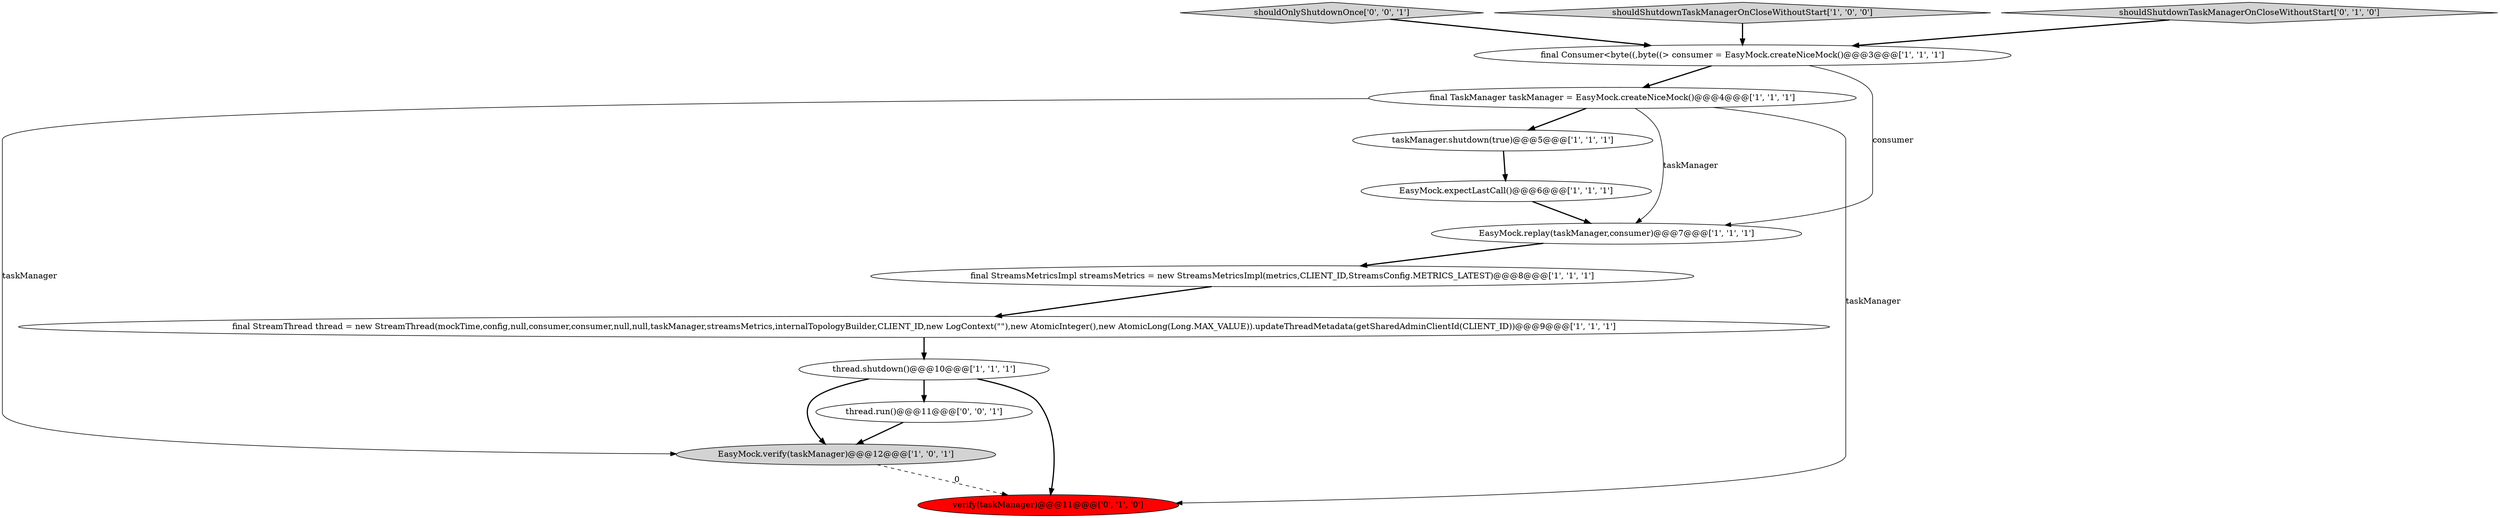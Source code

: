 digraph {
9 [style = filled, label = "final StreamThread thread = new StreamThread(mockTime,config,null,consumer,consumer,null,null,taskManager,streamsMetrics,internalTopologyBuilder,CLIENT_ID,new LogContext(\"\"),new AtomicInteger(),new AtomicLong(Long.MAX_VALUE)).updateThreadMetadata(getSharedAdminClientId(CLIENT_ID))@@@9@@@['1', '1', '1']", fillcolor = white, shape = ellipse image = "AAA0AAABBB1BBB"];
4 [style = filled, label = "EasyMock.verify(taskManager)@@@12@@@['1', '0', '1']", fillcolor = lightgray, shape = ellipse image = "AAA0AAABBB1BBB"];
1 [style = filled, label = "thread.shutdown()@@@10@@@['1', '1', '1']", fillcolor = white, shape = ellipse image = "AAA0AAABBB1BBB"];
12 [style = filled, label = "shouldOnlyShutdownOnce['0', '0', '1']", fillcolor = lightgray, shape = diamond image = "AAA0AAABBB3BBB"];
2 [style = filled, label = "shouldShutdownTaskManagerOnCloseWithoutStart['1', '0', '0']", fillcolor = lightgray, shape = diamond image = "AAA0AAABBB1BBB"];
10 [style = filled, label = "verify(taskManager)@@@11@@@['0', '1', '0']", fillcolor = red, shape = ellipse image = "AAA1AAABBB2BBB"];
7 [style = filled, label = "EasyMock.expectLastCall()@@@6@@@['1', '1', '1']", fillcolor = white, shape = ellipse image = "AAA0AAABBB1BBB"];
11 [style = filled, label = "shouldShutdownTaskManagerOnCloseWithoutStart['0', '1', '0']", fillcolor = lightgray, shape = diamond image = "AAA0AAABBB2BBB"];
13 [style = filled, label = "thread.run()@@@11@@@['0', '0', '1']", fillcolor = white, shape = ellipse image = "AAA0AAABBB3BBB"];
0 [style = filled, label = "final TaskManager taskManager = EasyMock.createNiceMock()@@@4@@@['1', '1', '1']", fillcolor = white, shape = ellipse image = "AAA0AAABBB1BBB"];
5 [style = filled, label = "taskManager.shutdown(true)@@@5@@@['1', '1', '1']", fillcolor = white, shape = ellipse image = "AAA0AAABBB1BBB"];
3 [style = filled, label = "EasyMock.replay(taskManager,consumer)@@@7@@@['1', '1', '1']", fillcolor = white, shape = ellipse image = "AAA0AAABBB1BBB"];
8 [style = filled, label = "final StreamsMetricsImpl streamsMetrics = new StreamsMetricsImpl(metrics,CLIENT_ID,StreamsConfig.METRICS_LATEST)@@@8@@@['1', '1', '1']", fillcolor = white, shape = ellipse image = "AAA0AAABBB1BBB"];
6 [style = filled, label = "final Consumer<byte((,byte((> consumer = EasyMock.createNiceMock()@@@3@@@['1', '1', '1']", fillcolor = white, shape = ellipse image = "AAA0AAABBB1BBB"];
0->3 [style = solid, label="taskManager"];
0->4 [style = solid, label="taskManager"];
5->7 [style = bold, label=""];
1->4 [style = bold, label=""];
6->0 [style = bold, label=""];
6->3 [style = solid, label="consumer"];
9->1 [style = bold, label=""];
0->10 [style = solid, label="taskManager"];
4->10 [style = dashed, label="0"];
1->10 [style = bold, label=""];
12->6 [style = bold, label=""];
2->6 [style = bold, label=""];
3->8 [style = bold, label=""];
1->13 [style = bold, label=""];
7->3 [style = bold, label=""];
11->6 [style = bold, label=""];
0->5 [style = bold, label=""];
8->9 [style = bold, label=""];
13->4 [style = bold, label=""];
}
